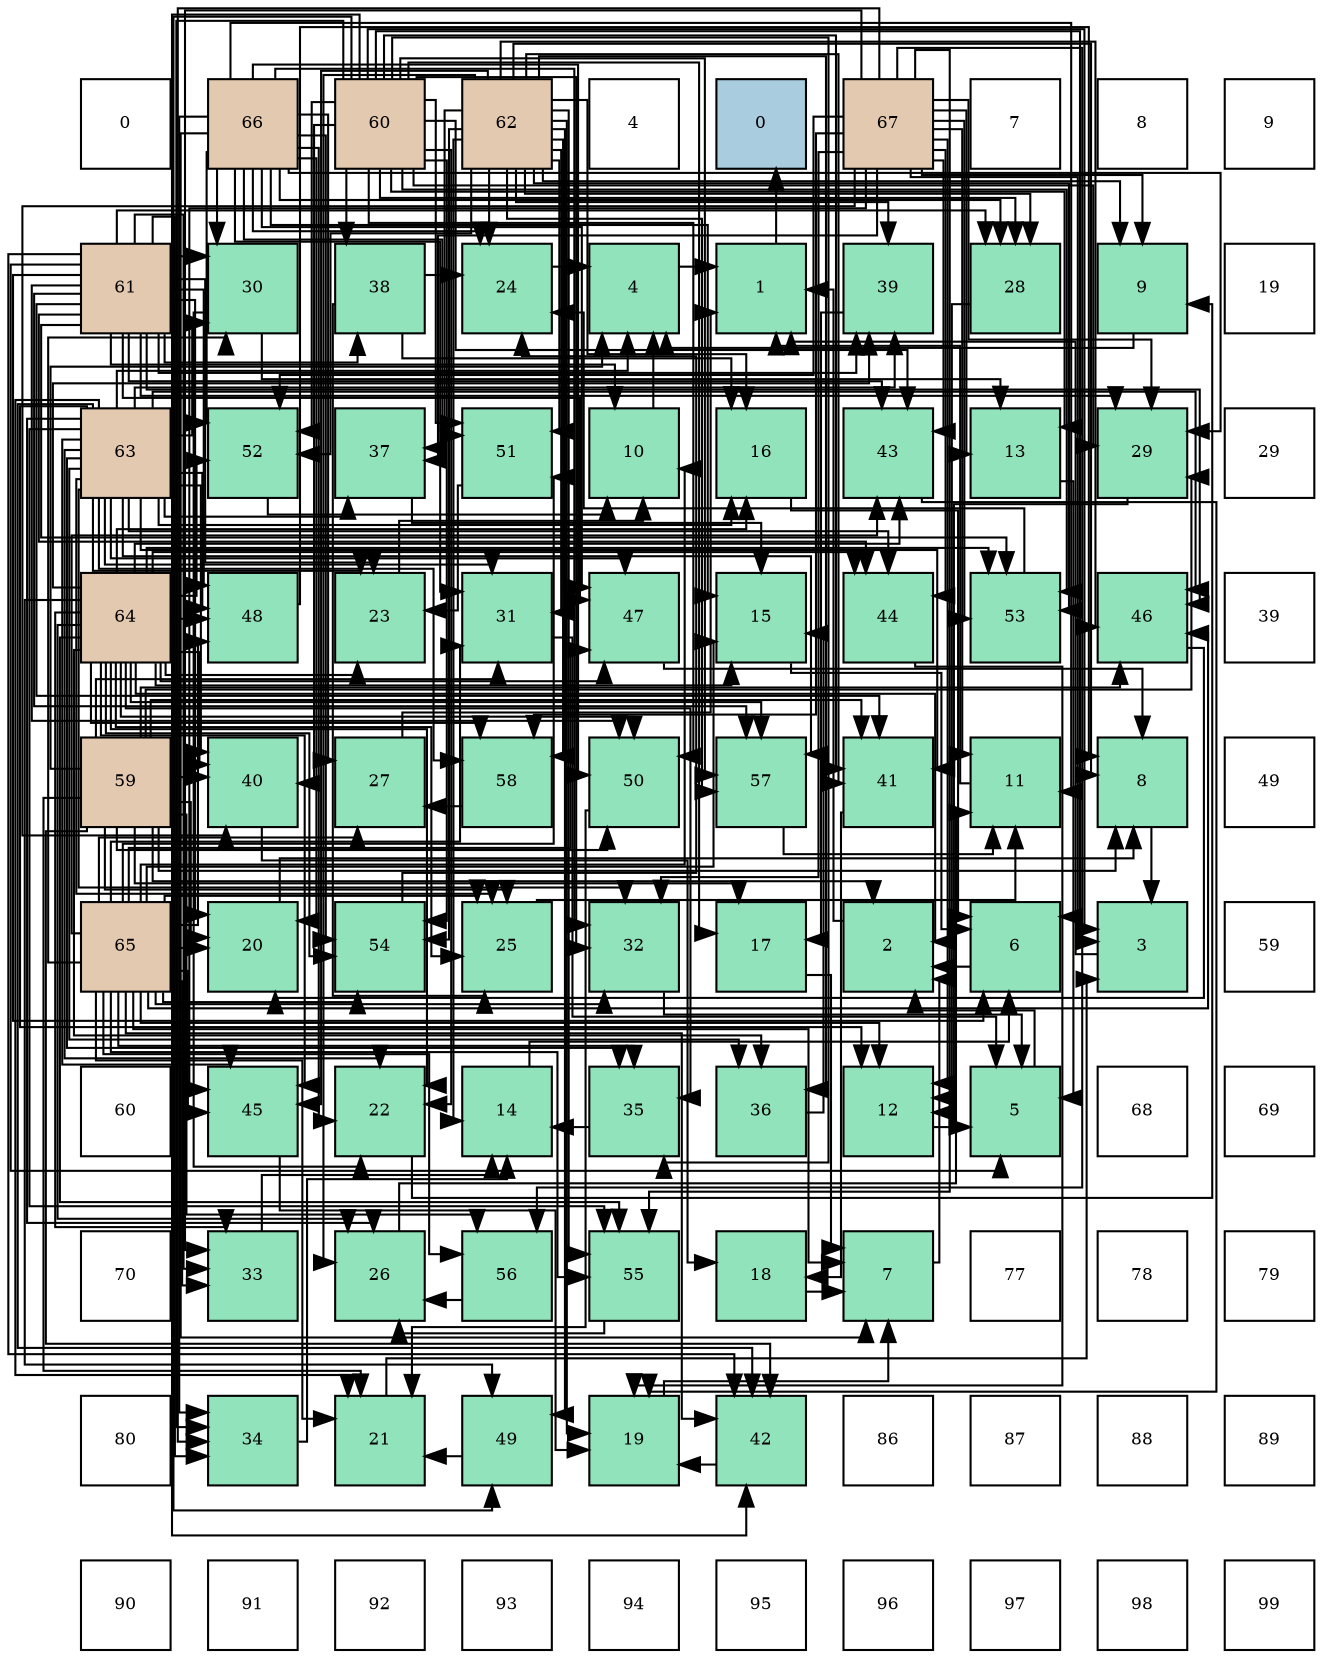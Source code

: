 digraph layout{
 rankdir=TB;
 splines=ortho;
 node [style=filled shape=square fixedsize=true width=0.6];
0[label="0", fontsize=8, fillcolor="#ffffff"];
1[label="66", fontsize=8, fillcolor="#e3c9af"];
2[label="60", fontsize=8, fillcolor="#e3c9af"];
3[label="62", fontsize=8, fillcolor="#e3c9af"];
4[label="4", fontsize=8, fillcolor="#ffffff"];
5[label="0", fontsize=8, fillcolor="#a9ccde"];
6[label="67", fontsize=8, fillcolor="#e3c9af"];
7[label="7", fontsize=8, fillcolor="#ffffff"];
8[label="8", fontsize=8, fillcolor="#ffffff"];
9[label="9", fontsize=8, fillcolor="#ffffff"];
10[label="61", fontsize=8, fillcolor="#e3c9af"];
11[label="30", fontsize=8, fillcolor="#91e3bb"];
12[label="38", fontsize=8, fillcolor="#91e3bb"];
13[label="24", fontsize=8, fillcolor="#91e3bb"];
14[label="4", fontsize=8, fillcolor="#91e3bb"];
15[label="1", fontsize=8, fillcolor="#91e3bb"];
16[label="39", fontsize=8, fillcolor="#91e3bb"];
17[label="28", fontsize=8, fillcolor="#91e3bb"];
18[label="9", fontsize=8, fillcolor="#91e3bb"];
19[label="19", fontsize=8, fillcolor="#ffffff"];
20[label="63", fontsize=8, fillcolor="#e3c9af"];
21[label="52", fontsize=8, fillcolor="#91e3bb"];
22[label="37", fontsize=8, fillcolor="#91e3bb"];
23[label="51", fontsize=8, fillcolor="#91e3bb"];
24[label="10", fontsize=8, fillcolor="#91e3bb"];
25[label="16", fontsize=8, fillcolor="#91e3bb"];
26[label="43", fontsize=8, fillcolor="#91e3bb"];
27[label="13", fontsize=8, fillcolor="#91e3bb"];
28[label="29", fontsize=8, fillcolor="#91e3bb"];
29[label="29", fontsize=8, fillcolor="#ffffff"];
30[label="64", fontsize=8, fillcolor="#e3c9af"];
31[label="48", fontsize=8, fillcolor="#91e3bb"];
32[label="23", fontsize=8, fillcolor="#91e3bb"];
33[label="31", fontsize=8, fillcolor="#91e3bb"];
34[label="47", fontsize=8, fillcolor="#91e3bb"];
35[label="15", fontsize=8, fillcolor="#91e3bb"];
36[label="44", fontsize=8, fillcolor="#91e3bb"];
37[label="53", fontsize=8, fillcolor="#91e3bb"];
38[label="46", fontsize=8, fillcolor="#91e3bb"];
39[label="39", fontsize=8, fillcolor="#ffffff"];
40[label="59", fontsize=8, fillcolor="#e3c9af"];
41[label="40", fontsize=8, fillcolor="#91e3bb"];
42[label="27", fontsize=8, fillcolor="#91e3bb"];
43[label="58", fontsize=8, fillcolor="#91e3bb"];
44[label="50", fontsize=8, fillcolor="#91e3bb"];
45[label="57", fontsize=8, fillcolor="#91e3bb"];
46[label="41", fontsize=8, fillcolor="#91e3bb"];
47[label="11", fontsize=8, fillcolor="#91e3bb"];
48[label="8", fontsize=8, fillcolor="#91e3bb"];
49[label="49", fontsize=8, fillcolor="#ffffff"];
50[label="65", fontsize=8, fillcolor="#e3c9af"];
51[label="20", fontsize=8, fillcolor="#91e3bb"];
52[label="54", fontsize=8, fillcolor="#91e3bb"];
53[label="25", fontsize=8, fillcolor="#91e3bb"];
54[label="32", fontsize=8, fillcolor="#91e3bb"];
55[label="17", fontsize=8, fillcolor="#91e3bb"];
56[label="2", fontsize=8, fillcolor="#91e3bb"];
57[label="6", fontsize=8, fillcolor="#91e3bb"];
58[label="3", fontsize=8, fillcolor="#91e3bb"];
59[label="59", fontsize=8, fillcolor="#ffffff"];
60[label="60", fontsize=8, fillcolor="#ffffff"];
61[label="45", fontsize=8, fillcolor="#91e3bb"];
62[label="22", fontsize=8, fillcolor="#91e3bb"];
63[label="14", fontsize=8, fillcolor="#91e3bb"];
64[label="35", fontsize=8, fillcolor="#91e3bb"];
65[label="36", fontsize=8, fillcolor="#91e3bb"];
66[label="12", fontsize=8, fillcolor="#91e3bb"];
67[label="5", fontsize=8, fillcolor="#91e3bb"];
68[label="68", fontsize=8, fillcolor="#ffffff"];
69[label="69", fontsize=8, fillcolor="#ffffff"];
70[label="70", fontsize=8, fillcolor="#ffffff"];
71[label="33", fontsize=8, fillcolor="#91e3bb"];
72[label="26", fontsize=8, fillcolor="#91e3bb"];
73[label="56", fontsize=8, fillcolor="#91e3bb"];
74[label="55", fontsize=8, fillcolor="#91e3bb"];
75[label="18", fontsize=8, fillcolor="#91e3bb"];
76[label="7", fontsize=8, fillcolor="#91e3bb"];
77[label="77", fontsize=8, fillcolor="#ffffff"];
78[label="78", fontsize=8, fillcolor="#ffffff"];
79[label="79", fontsize=8, fillcolor="#ffffff"];
80[label="80", fontsize=8, fillcolor="#ffffff"];
81[label="34", fontsize=8, fillcolor="#91e3bb"];
82[label="21", fontsize=8, fillcolor="#91e3bb"];
83[label="49", fontsize=8, fillcolor="#91e3bb"];
84[label="19", fontsize=8, fillcolor="#91e3bb"];
85[label="42", fontsize=8, fillcolor="#91e3bb"];
86[label="86", fontsize=8, fillcolor="#ffffff"];
87[label="87", fontsize=8, fillcolor="#ffffff"];
88[label="88", fontsize=8, fillcolor="#ffffff"];
89[label="89", fontsize=8, fillcolor="#ffffff"];
90[label="90", fontsize=8, fillcolor="#ffffff"];
91[label="91", fontsize=8, fillcolor="#ffffff"];
92[label="92", fontsize=8, fillcolor="#ffffff"];
93[label="93", fontsize=8, fillcolor="#ffffff"];
94[label="94", fontsize=8, fillcolor="#ffffff"];
95[label="95", fontsize=8, fillcolor="#ffffff"];
96[label="96", fontsize=8, fillcolor="#ffffff"];
97[label="97", fontsize=8, fillcolor="#ffffff"];
98[label="98", fontsize=8, fillcolor="#ffffff"];
99[label="99", fontsize=8, fillcolor="#ffffff"];
edge [constraint=false, style=vis];15 -> 5;
56 -> 15;
58 -> 15;
14 -> 15;
67 -> 56;
57 -> 56;
76 -> 56;
48 -> 58;
18 -> 14;
24 -> 14;
47 -> 15;
66 -> 67;
27 -> 67;
63 -> 57;
35 -> 57;
25 -> 57;
55 -> 76;
75 -> 76;
84 -> 76;
51 -> 48;
82 -> 58;
62 -> 18;
32 -> 24;
13 -> 14;
53 -> 47;
72 -> 47;
42 -> 15;
17 -> 66;
28 -> 66;
11 -> 27;
11 -> 62;
33 -> 67;
54 -> 67;
71 -> 63;
81 -> 63;
64 -> 63;
65 -> 35;
22 -> 35;
12 -> 25;
12 -> 13;
12 -> 53;
16 -> 55;
41 -> 75;
46 -> 75;
85 -> 84;
26 -> 84;
36 -> 84;
61 -> 84;
38 -> 51;
34 -> 48;
31 -> 48;
83 -> 82;
44 -> 82;
23 -> 32;
21 -> 24;
37 -> 13;
52 -> 13;
74 -> 72;
73 -> 72;
45 -> 47;
43 -> 42;
40 -> 56;
40 -> 14;
40 -> 48;
40 -> 55;
40 -> 51;
40 -> 82;
40 -> 53;
40 -> 28;
40 -> 33;
40 -> 41;
40 -> 46;
40 -> 85;
40 -> 38;
40 -> 44;
40 -> 73;
2 -> 58;
2 -> 57;
2 -> 27;
2 -> 55;
2 -> 62;
2 -> 17;
2 -> 28;
2 -> 54;
2 -> 81;
2 -> 64;
2 -> 12;
2 -> 41;
2 -> 46;
2 -> 85;
2 -> 26;
2 -> 83;
2 -> 44;
2 -> 23;
2 -> 21;
2 -> 37;
2 -> 52;
2 -> 45;
10 -> 67;
10 -> 57;
10 -> 24;
10 -> 51;
10 -> 32;
10 -> 17;
10 -> 28;
10 -> 11;
10 -> 71;
10 -> 81;
10 -> 12;
10 -> 16;
10 -> 46;
10 -> 85;
10 -> 26;
10 -> 36;
10 -> 38;
10 -> 34;
10 -> 31;
10 -> 44;
10 -> 37;
10 -> 45;
3 -> 48;
3 -> 18;
3 -> 63;
3 -> 25;
3 -> 84;
3 -> 13;
3 -> 72;
3 -> 17;
3 -> 33;
3 -> 65;
3 -> 22;
3 -> 16;
3 -> 46;
3 -> 61;
3 -> 38;
3 -> 83;
3 -> 23;
3 -> 21;
3 -> 37;
3 -> 52;
3 -> 74;
3 -> 45;
3 -> 43;
20 -> 14;
20 -> 66;
20 -> 25;
20 -> 82;
20 -> 62;
20 -> 32;
20 -> 53;
20 -> 72;
20 -> 11;
20 -> 33;
20 -> 54;
20 -> 64;
20 -> 65;
20 -> 22;
20 -> 16;
20 -> 41;
20 -> 46;
20 -> 85;
20 -> 36;
20 -> 61;
20 -> 38;
20 -> 34;
20 -> 31;
20 -> 74;
20 -> 45;
20 -> 43;
30 -> 56;
30 -> 35;
30 -> 25;
30 -> 62;
30 -> 32;
30 -> 53;
30 -> 72;
30 -> 71;
30 -> 64;
30 -> 65;
30 -> 16;
30 -> 41;
30 -> 26;
30 -> 36;
30 -> 61;
30 -> 34;
30 -> 31;
30 -> 83;
30 -> 44;
30 -> 21;
30 -> 37;
30 -> 52;
30 -> 74;
30 -> 45;
30 -> 43;
50 -> 76;
50 -> 24;
50 -> 66;
50 -> 35;
50 -> 51;
50 -> 82;
50 -> 53;
50 -> 42;
50 -> 11;
50 -> 33;
50 -> 54;
50 -> 71;
50 -> 64;
50 -> 85;
50 -> 26;
50 -> 61;
50 -> 38;
50 -> 34;
50 -> 31;
50 -> 23;
50 -> 52;
50 -> 74;
50 -> 73;
1 -> 76;
1 -> 47;
1 -> 35;
1 -> 51;
1 -> 62;
1 -> 13;
1 -> 42;
1 -> 17;
1 -> 28;
1 -> 11;
1 -> 33;
1 -> 54;
1 -> 81;
1 -> 34;
1 -> 44;
1 -> 23;
1 -> 21;
1 -> 52;
6 -> 58;
6 -> 18;
6 -> 47;
6 -> 66;
6 -> 27;
6 -> 28;
6 -> 54;
6 -> 71;
6 -> 81;
6 -> 22;
6 -> 41;
6 -> 26;
6 -> 36;
6 -> 61;
6 -> 21;
6 -> 37;
6 -> 74;
6 -> 73;
6 -> 43;
edge [constraint=true, style=invis];
0 -> 10 -> 20 -> 30 -> 40 -> 50 -> 60 -> 70 -> 80 -> 90;
1 -> 11 -> 21 -> 31 -> 41 -> 51 -> 61 -> 71 -> 81 -> 91;
2 -> 12 -> 22 -> 32 -> 42 -> 52 -> 62 -> 72 -> 82 -> 92;
3 -> 13 -> 23 -> 33 -> 43 -> 53 -> 63 -> 73 -> 83 -> 93;
4 -> 14 -> 24 -> 34 -> 44 -> 54 -> 64 -> 74 -> 84 -> 94;
5 -> 15 -> 25 -> 35 -> 45 -> 55 -> 65 -> 75 -> 85 -> 95;
6 -> 16 -> 26 -> 36 -> 46 -> 56 -> 66 -> 76 -> 86 -> 96;
7 -> 17 -> 27 -> 37 -> 47 -> 57 -> 67 -> 77 -> 87 -> 97;
8 -> 18 -> 28 -> 38 -> 48 -> 58 -> 68 -> 78 -> 88 -> 98;
9 -> 19 -> 29 -> 39 -> 49 -> 59 -> 69 -> 79 -> 89 -> 99;
rank = same {0 -> 1 -> 2 -> 3 -> 4 -> 5 -> 6 -> 7 -> 8 -> 9};
rank = same {10 -> 11 -> 12 -> 13 -> 14 -> 15 -> 16 -> 17 -> 18 -> 19};
rank = same {20 -> 21 -> 22 -> 23 -> 24 -> 25 -> 26 -> 27 -> 28 -> 29};
rank = same {30 -> 31 -> 32 -> 33 -> 34 -> 35 -> 36 -> 37 -> 38 -> 39};
rank = same {40 -> 41 -> 42 -> 43 -> 44 -> 45 -> 46 -> 47 -> 48 -> 49};
rank = same {50 -> 51 -> 52 -> 53 -> 54 -> 55 -> 56 -> 57 -> 58 -> 59};
rank = same {60 -> 61 -> 62 -> 63 -> 64 -> 65 -> 66 -> 67 -> 68 -> 69};
rank = same {70 -> 71 -> 72 -> 73 -> 74 -> 75 -> 76 -> 77 -> 78 -> 79};
rank = same {80 -> 81 -> 82 -> 83 -> 84 -> 85 -> 86 -> 87 -> 88 -> 89};
rank = same {90 -> 91 -> 92 -> 93 -> 94 -> 95 -> 96 -> 97 -> 98 -> 99};
}